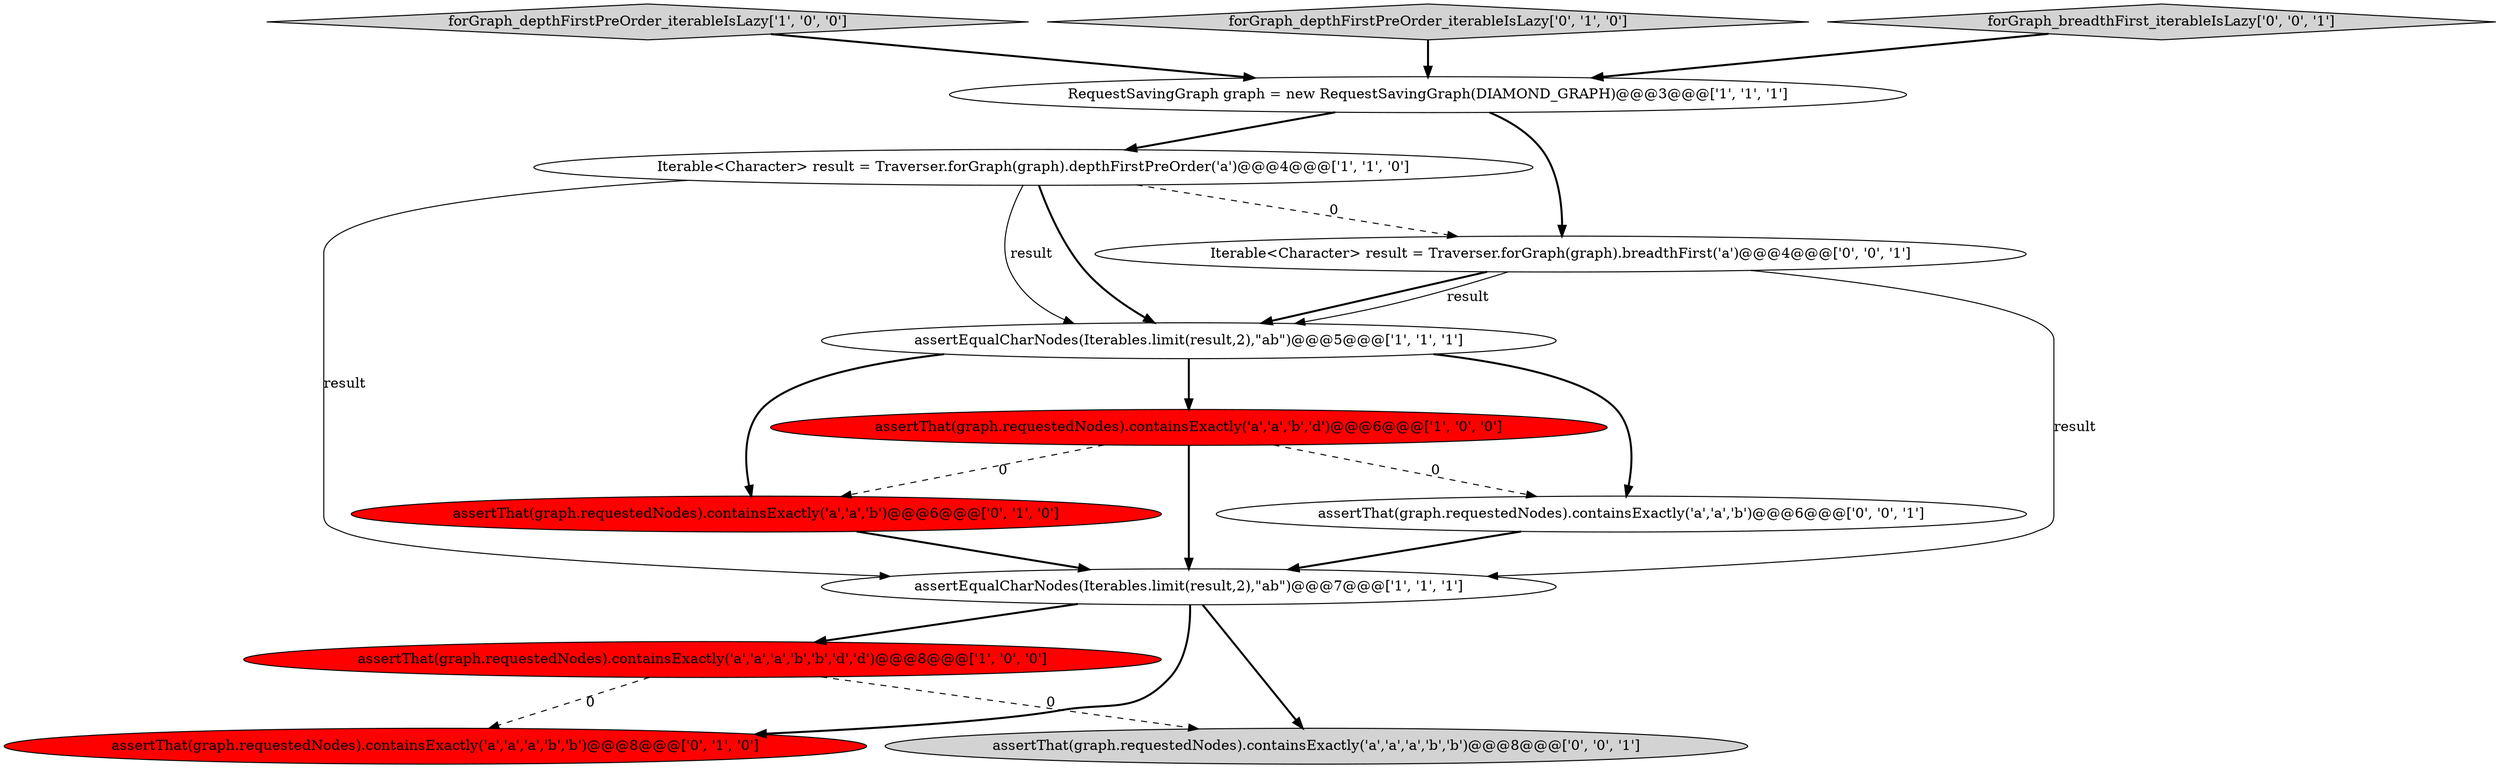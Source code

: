 digraph {
8 [style = filled, label = "assertThat(graph.requestedNodes).containsExactly('a','a','b')@@@6@@@['0', '1', '0']", fillcolor = red, shape = ellipse image = "AAA1AAABBB2BBB"];
4 [style = filled, label = "Iterable<Character> result = Traverser.forGraph(graph).depthFirstPreOrder('a')@@@4@@@['1', '1', '0']", fillcolor = white, shape = ellipse image = "AAA0AAABBB1BBB"];
2 [style = filled, label = "assertEqualCharNodes(Iterables.limit(result,2),\"ab\")@@@7@@@['1', '1', '1']", fillcolor = white, shape = ellipse image = "AAA0AAABBB1BBB"];
0 [style = filled, label = "RequestSavingGraph graph = new RequestSavingGraph(DIAMOND_GRAPH)@@@3@@@['1', '1', '1']", fillcolor = white, shape = ellipse image = "AAA0AAABBB1BBB"];
5 [style = filled, label = "assertEqualCharNodes(Iterables.limit(result,2),\"ab\")@@@5@@@['1', '1', '1']", fillcolor = white, shape = ellipse image = "AAA0AAABBB1BBB"];
12 [style = filled, label = "Iterable<Character> result = Traverser.forGraph(graph).breadthFirst('a')@@@4@@@['0', '0', '1']", fillcolor = white, shape = ellipse image = "AAA0AAABBB3BBB"];
6 [style = filled, label = "forGraph_depthFirstPreOrder_iterableIsLazy['1', '0', '0']", fillcolor = lightgray, shape = diamond image = "AAA0AAABBB1BBB"];
3 [style = filled, label = "assertThat(graph.requestedNodes).containsExactly('a','a','a','b','b','d','d')@@@8@@@['1', '0', '0']", fillcolor = red, shape = ellipse image = "AAA1AAABBB1BBB"];
9 [style = filled, label = "assertThat(graph.requestedNodes).containsExactly('a','a','a','b','b')@@@8@@@['0', '1', '0']", fillcolor = red, shape = ellipse image = "AAA1AAABBB2BBB"];
7 [style = filled, label = "forGraph_depthFirstPreOrder_iterableIsLazy['0', '1', '0']", fillcolor = lightgray, shape = diamond image = "AAA0AAABBB2BBB"];
11 [style = filled, label = "assertThat(graph.requestedNodes).containsExactly('a','a','a','b','b')@@@8@@@['0', '0', '1']", fillcolor = lightgray, shape = ellipse image = "AAA0AAABBB3BBB"];
1 [style = filled, label = "assertThat(graph.requestedNodes).containsExactly('a','a','b','d')@@@6@@@['1', '0', '0']", fillcolor = red, shape = ellipse image = "AAA1AAABBB1BBB"];
13 [style = filled, label = "forGraph_breadthFirst_iterableIsLazy['0', '0', '1']", fillcolor = lightgray, shape = diamond image = "AAA0AAABBB3BBB"];
10 [style = filled, label = "assertThat(graph.requestedNodes).containsExactly('a','a','b')@@@6@@@['0', '0', '1']", fillcolor = white, shape = ellipse image = "AAA0AAABBB3BBB"];
5->10 [style = bold, label=""];
5->8 [style = bold, label=""];
12->5 [style = bold, label=""];
0->12 [style = bold, label=""];
2->3 [style = bold, label=""];
7->0 [style = bold, label=""];
6->0 [style = bold, label=""];
12->5 [style = solid, label="result"];
1->10 [style = dashed, label="0"];
2->9 [style = bold, label=""];
4->12 [style = dashed, label="0"];
5->1 [style = bold, label=""];
12->2 [style = solid, label="result"];
4->5 [style = solid, label="result"];
8->2 [style = bold, label=""];
3->9 [style = dashed, label="0"];
0->4 [style = bold, label=""];
1->8 [style = dashed, label="0"];
10->2 [style = bold, label=""];
1->2 [style = bold, label=""];
4->5 [style = bold, label=""];
4->2 [style = solid, label="result"];
2->11 [style = bold, label=""];
3->11 [style = dashed, label="0"];
13->0 [style = bold, label=""];
}

